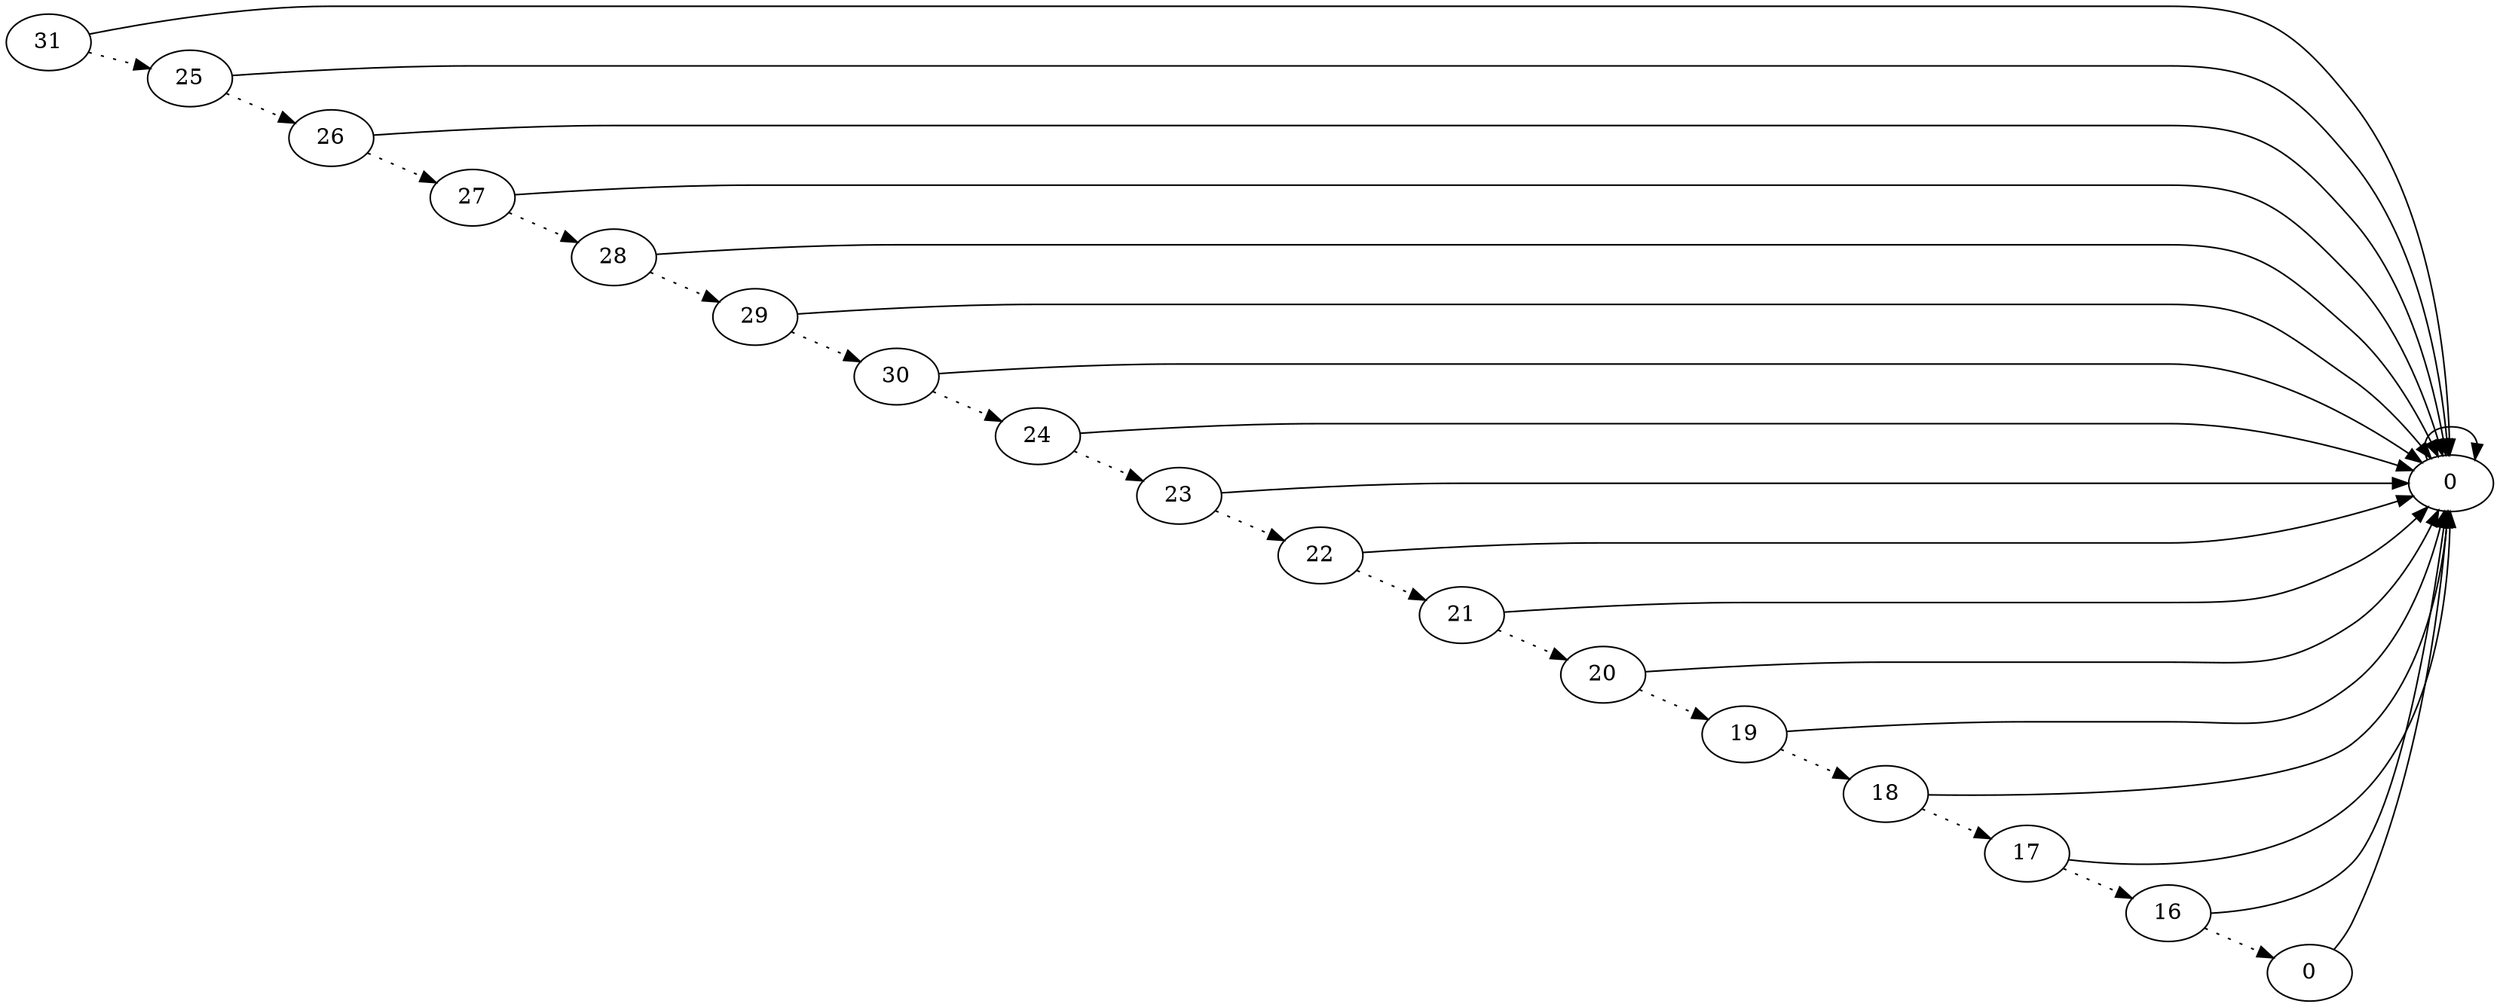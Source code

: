 strict digraph take {
rankdir="LR";
0 [label="0"]
0 -> 0 [style=dotted];
0 -> 0 [style=filled];
1 [label="0"]
1 -> 0 [style=dotted];
1 -> 0 [style=filled];
2 [label="16"]
2 -> 1 [style=dotted];
2 -> 0 [style=filled];
3 [label="17"]
3 -> 2 [style=dotted];
3 -> 0 [style=filled];
4 [label="18"]
4 -> 3 [style=dotted];
4 -> 0 [style=filled];
5 [label="19"]
5 -> 4 [style=dotted];
5 -> 0 [style=filled];
6 [label="20"]
6 -> 5 [style=dotted];
6 -> 0 [style=filled];
7 [label="21"]
7 -> 6 [style=dotted];
7 -> 0 [style=filled];
8 [label="22"]
8 -> 7 [style=dotted];
8 -> 0 [style=filled];
9 [label="23"]
9 -> 8 [style=dotted];
9 -> 0 [style=filled];
10 [label="24"]
10 -> 9 [style=dotted];
10 -> 0 [style=filled];
11 [label="30"]
11 -> 10 [style=dotted];
11 -> 0 [style=filled];
12 [label="29"]
12 -> 11 [style=dotted];
12 -> 0 [style=filled];
13 [label="28"]
13 -> 12 [style=dotted];
13 -> 0 [style=filled];
14 [label="27"]
14 -> 13 [style=dotted];
14 -> 0 [style=filled];
15 [label="26"]
15 -> 14 [style=dotted];
15 -> 0 [style=filled];
16 [label="25"]
16 -> 15 [style=dotted];
16 -> 0 [style=filled];
17 [label="31"]
17 -> 16 [style=dotted];
17 -> 0 [style=filled];
}
